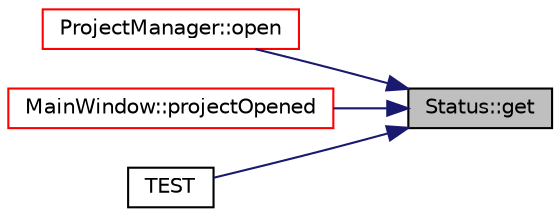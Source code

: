 digraph "Status::get"
{
 // LATEX_PDF_SIZE
  edge [fontname="Helvetica",fontsize="10",labelfontname="Helvetica",labelfontsize="10"];
  node [fontname="Helvetica",fontsize="10",shape=record];
  rankdir="RL";
  Node1 [label="Status::get",height=0.2,width=0.4,color="black", fillcolor="grey75", style="filled", fontcolor="black",tooltip=" "];
  Node1 -> Node2 [dir="back",color="midnightblue",fontsize="10",style="solid",fontname="Helvetica"];
  Node2 [label="ProjectManager::open",height=0.2,width=0.4,color="red", fillcolor="white", style="filled",URL="$class_project_manager.html#ac970236f08b83d3edbae94ba2e8947bc",tooltip=" "];
  Node1 -> Node4 [dir="back",color="midnightblue",fontsize="10",style="solid",fontname="Helvetica"];
  Node4 [label="MainWindow::projectOpened",height=0.2,width=0.4,color="red", fillcolor="white", style="filled",URL="$class_main_window.html#a2c2d7e1cdd309b698173f750f3d98738",tooltip=" "];
  Node1 -> Node10 [dir="back",color="midnightblue",fontsize="10",style="solid",fontname="Helvetica"];
  Node10 [label="TEST",height=0.2,width=0.4,color="black", fillcolor="white", style="filled",URL="$status__tests_8cpp.html#a604f70e6ed2143514f49670b99c7675c",tooltip=" "];
}
